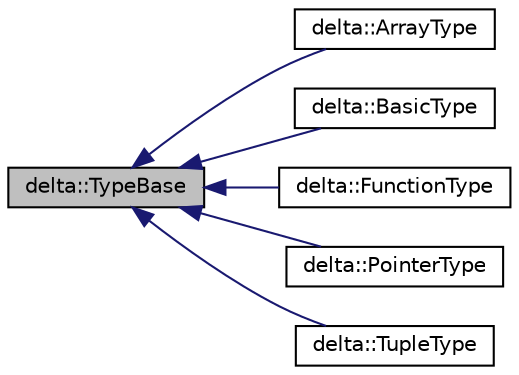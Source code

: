 digraph "delta::TypeBase"
{
  edge [fontname="Helvetica",fontsize="10",labelfontname="Helvetica",labelfontsize="10"];
  node [fontname="Helvetica",fontsize="10",shape=record];
  rankdir="LR";
  Node0 [label="delta::TypeBase",height=0.2,width=0.4,color="black", fillcolor="grey75", style="filled", fontcolor="black"];
  Node0 -> Node1 [dir="back",color="midnightblue",fontsize="10",style="solid",fontname="Helvetica"];
  Node1 [label="delta::ArrayType",height=0.2,width=0.4,color="black", fillcolor="white", style="filled",URL="$classdelta_1_1_array_type.html"];
  Node0 -> Node2 [dir="back",color="midnightblue",fontsize="10",style="solid",fontname="Helvetica"];
  Node2 [label="delta::BasicType",height=0.2,width=0.4,color="black", fillcolor="white", style="filled",URL="$classdelta_1_1_basic_type.html"];
  Node0 -> Node3 [dir="back",color="midnightblue",fontsize="10",style="solid",fontname="Helvetica"];
  Node3 [label="delta::FunctionType",height=0.2,width=0.4,color="black", fillcolor="white", style="filled",URL="$classdelta_1_1_function_type.html"];
  Node0 -> Node4 [dir="back",color="midnightblue",fontsize="10",style="solid",fontname="Helvetica"];
  Node4 [label="delta::PointerType",height=0.2,width=0.4,color="black", fillcolor="white", style="filled",URL="$classdelta_1_1_pointer_type.html"];
  Node0 -> Node5 [dir="back",color="midnightblue",fontsize="10",style="solid",fontname="Helvetica"];
  Node5 [label="delta::TupleType",height=0.2,width=0.4,color="black", fillcolor="white", style="filled",URL="$classdelta_1_1_tuple_type.html"];
}
